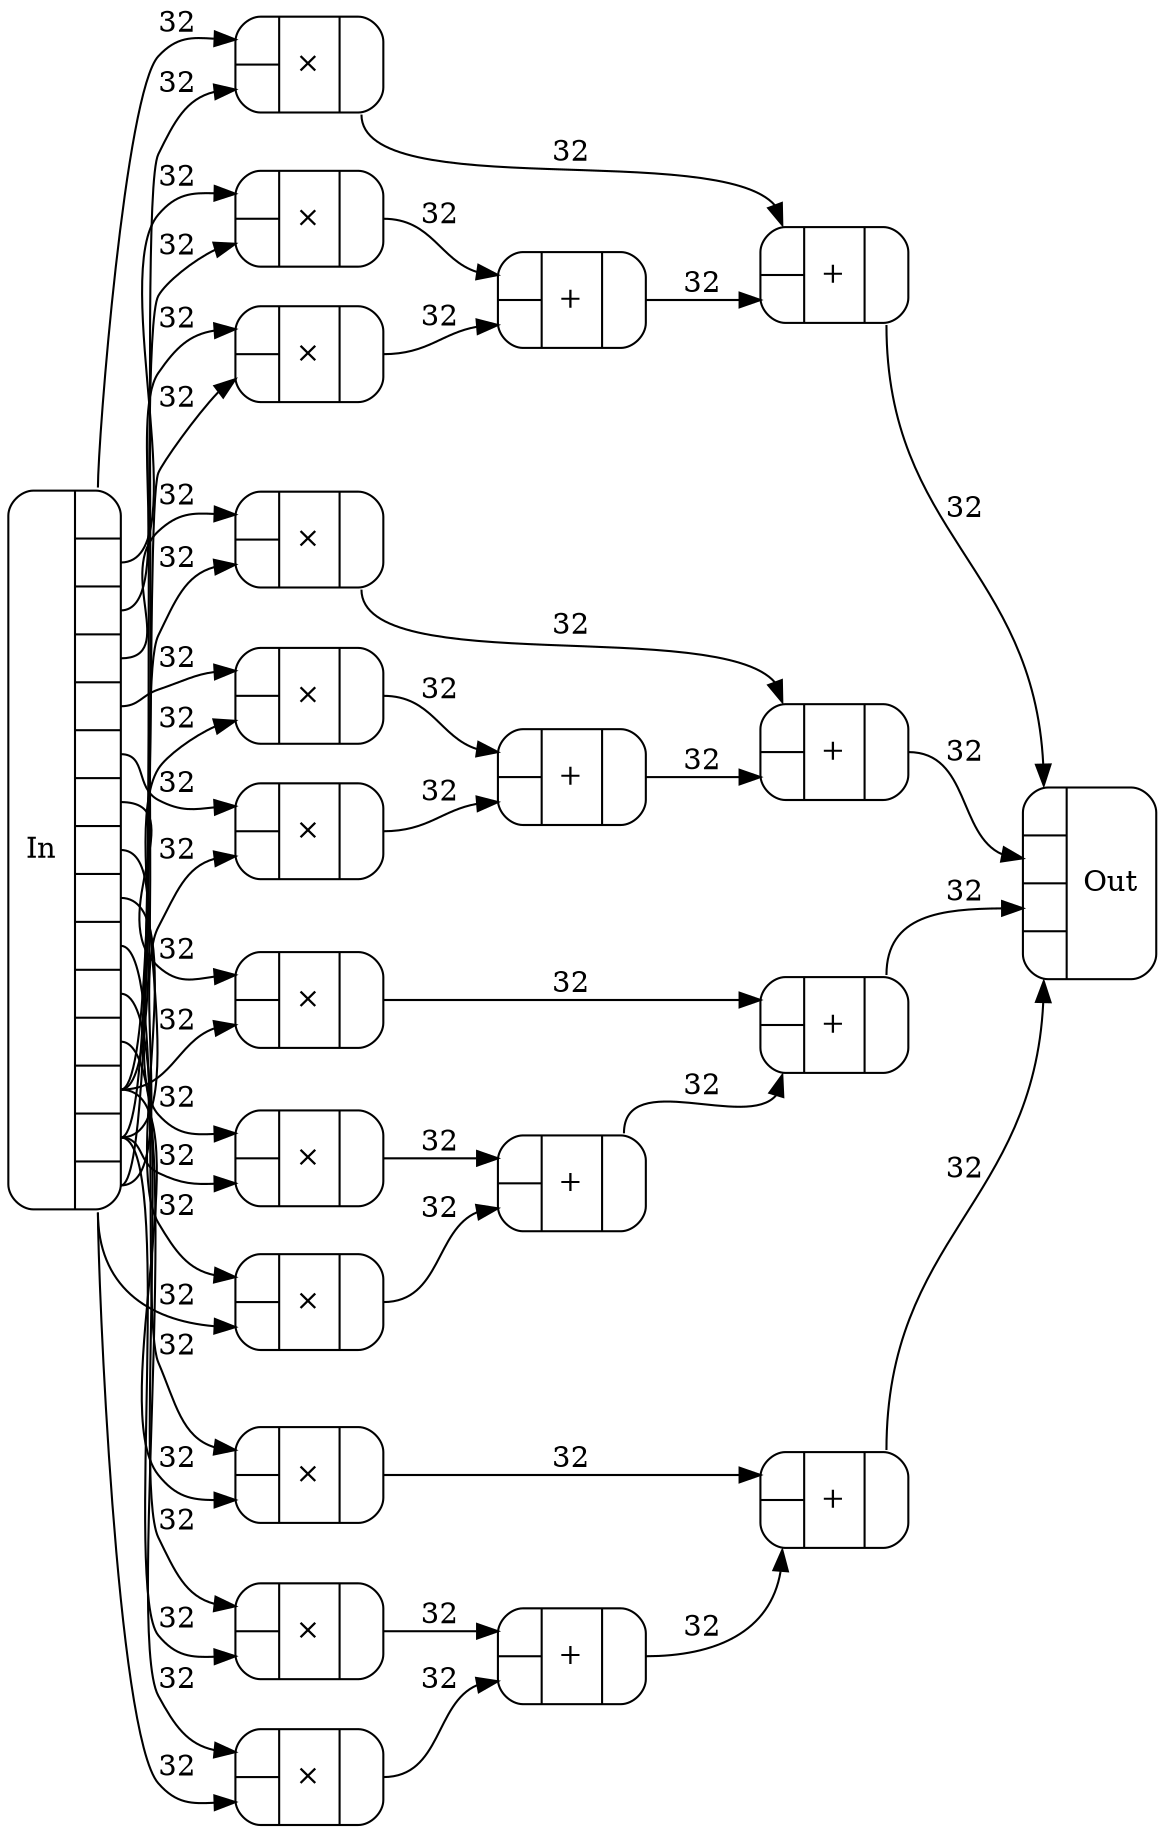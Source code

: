 digraph {
  rankdir=LR;
  node [shape=Mrecord];
  // ratio=1;
  c0 [label="{In|{<Out0>|<Out1>|<Out2>|<Out3>|<Out4>|<Out5>|<Out6>|<Out7>|<Out8>|<Out9>|<Out10>|<Out11>|<Out12>|<Out13>|<Out14>}}"];
  c1 [label="{{<In0>|<In1>}|×|{<Out0>}}"];
  c2 [label="{{<In0>|<In1>}|×|{<Out0>}}"];
  c3 [label="{{<In0>|<In1>}|×|{<Out0>}}"];
  c4 [label="{{<In0>|<In1>}|+|{<Out0>}}"];
  c5 [label="{{<In0>|<In1>}|+|{<Out0>}}"];
  c6 [label="{{<In0>|<In1>}|×|{<Out0>}}"];
  c7 [label="{{<In0>|<In1>}|×|{<Out0>}}"];
  c8 [label="{{<In0>|<In1>}|×|{<Out0>}}"];
  c9 [label="{{<In0>|<In1>}|+|{<Out0>}}"];
  c10 [label="{{<In0>|<In1>}|+|{<Out0>}}"];
  c11 [label="{{<In0>|<In1>}|×|{<Out0>}}"];
  c12 [label="{{<In0>|<In1>}|×|{<Out0>}}"];
  c13 [label="{{<In0>|<In1>}|×|{<Out0>}}"];
  c14 [label="{{<In0>|<In1>}|+|{<Out0>}}"];
  c15 [label="{{<In0>|<In1>}|+|{<Out0>}}"];
  c16 [label="{{<In0>|<In1>}|×|{<Out0>}}"];
  c17 [label="{{<In0>|<In1>}|×|{<Out0>}}"];
  c18 [label="{{<In0>|<In1>}|×|{<Out0>}}"];
  c19 [label="{{<In0>|<In1>}|+|{<Out0>}}"];
  c20 [label="{{<In0>|<In1>}|+|{<Out0>}}"];
  c21 [label="{{<In0>|<In1>|<In2>|<In3>}|Out}"];
  c0:Out0 -> c1:In0 [label="32"];
  c0:Out12 -> c1:In1 [label="32"];
  c0:Out1 -> c2:In0 [label="32"];
  c0:Out13 -> c2:In1 [label="32"];
  c0:Out2 -> c3:In0 [label="32"];
  c0:Out14 -> c3:In1 [label="32"];
  c2:Out0 -> c4:In0 [label="32"];
  c3:Out0 -> c4:In1 [label="32"];
  c1:Out0 -> c5:In0 [label="32"];
  c4:Out0 -> c5:In1 [label="32"];
  c0:Out3 -> c6:In0 [label="32"];
  c0:Out12 -> c6:In1 [label="32"];
  c0:Out4 -> c7:In0 [label="32"];
  c0:Out13 -> c7:In1 [label="32"];
  c0:Out5 -> c8:In0 [label="32"];
  c0:Out14 -> c8:In1 [label="32"];
  c7:Out0 -> c9:In0 [label="32"];
  c8:Out0 -> c9:In1 [label="32"];
  c6:Out0 -> c10:In0 [label="32"];
  c9:Out0 -> c10:In1 [label="32"];
  c0:Out6 -> c11:In0 [label="32"];
  c0:Out12 -> c11:In1 [label="32"];
  c0:Out7 -> c12:In0 [label="32"];
  c0:Out13 -> c12:In1 [label="32"];
  c0:Out8 -> c13:In0 [label="32"];
  c0:Out14 -> c13:In1 [label="32"];
  c12:Out0 -> c14:In0 [label="32"];
  c13:Out0 -> c14:In1 [label="32"];
  c11:Out0 -> c15:In0 [label="32"];
  c14:Out0 -> c15:In1 [label="32"];
  c0:Out9 -> c16:In0 [label="32"];
  c0:Out12 -> c16:In1 [label="32"];
  c0:Out10 -> c17:In0 [label="32"];
  c0:Out13 -> c17:In1 [label="32"];
  c0:Out11 -> c18:In0 [label="32"];
  c0:Out14 -> c18:In1 [label="32"];
  c17:Out0 -> c19:In0 [label="32"];
  c18:Out0 -> c19:In1 [label="32"];
  c16:Out0 -> c20:In0 [label="32"];
  c19:Out0 -> c20:In1 [label="32"];
  c5:Out0 -> c21:In0 [label="32"];
  c10:Out0 -> c21:In1 [label="32"];
  c15:Out0 -> c21:In2 [label="32"];
  c20:Out0 -> c21:In3 [label="32"];
}
